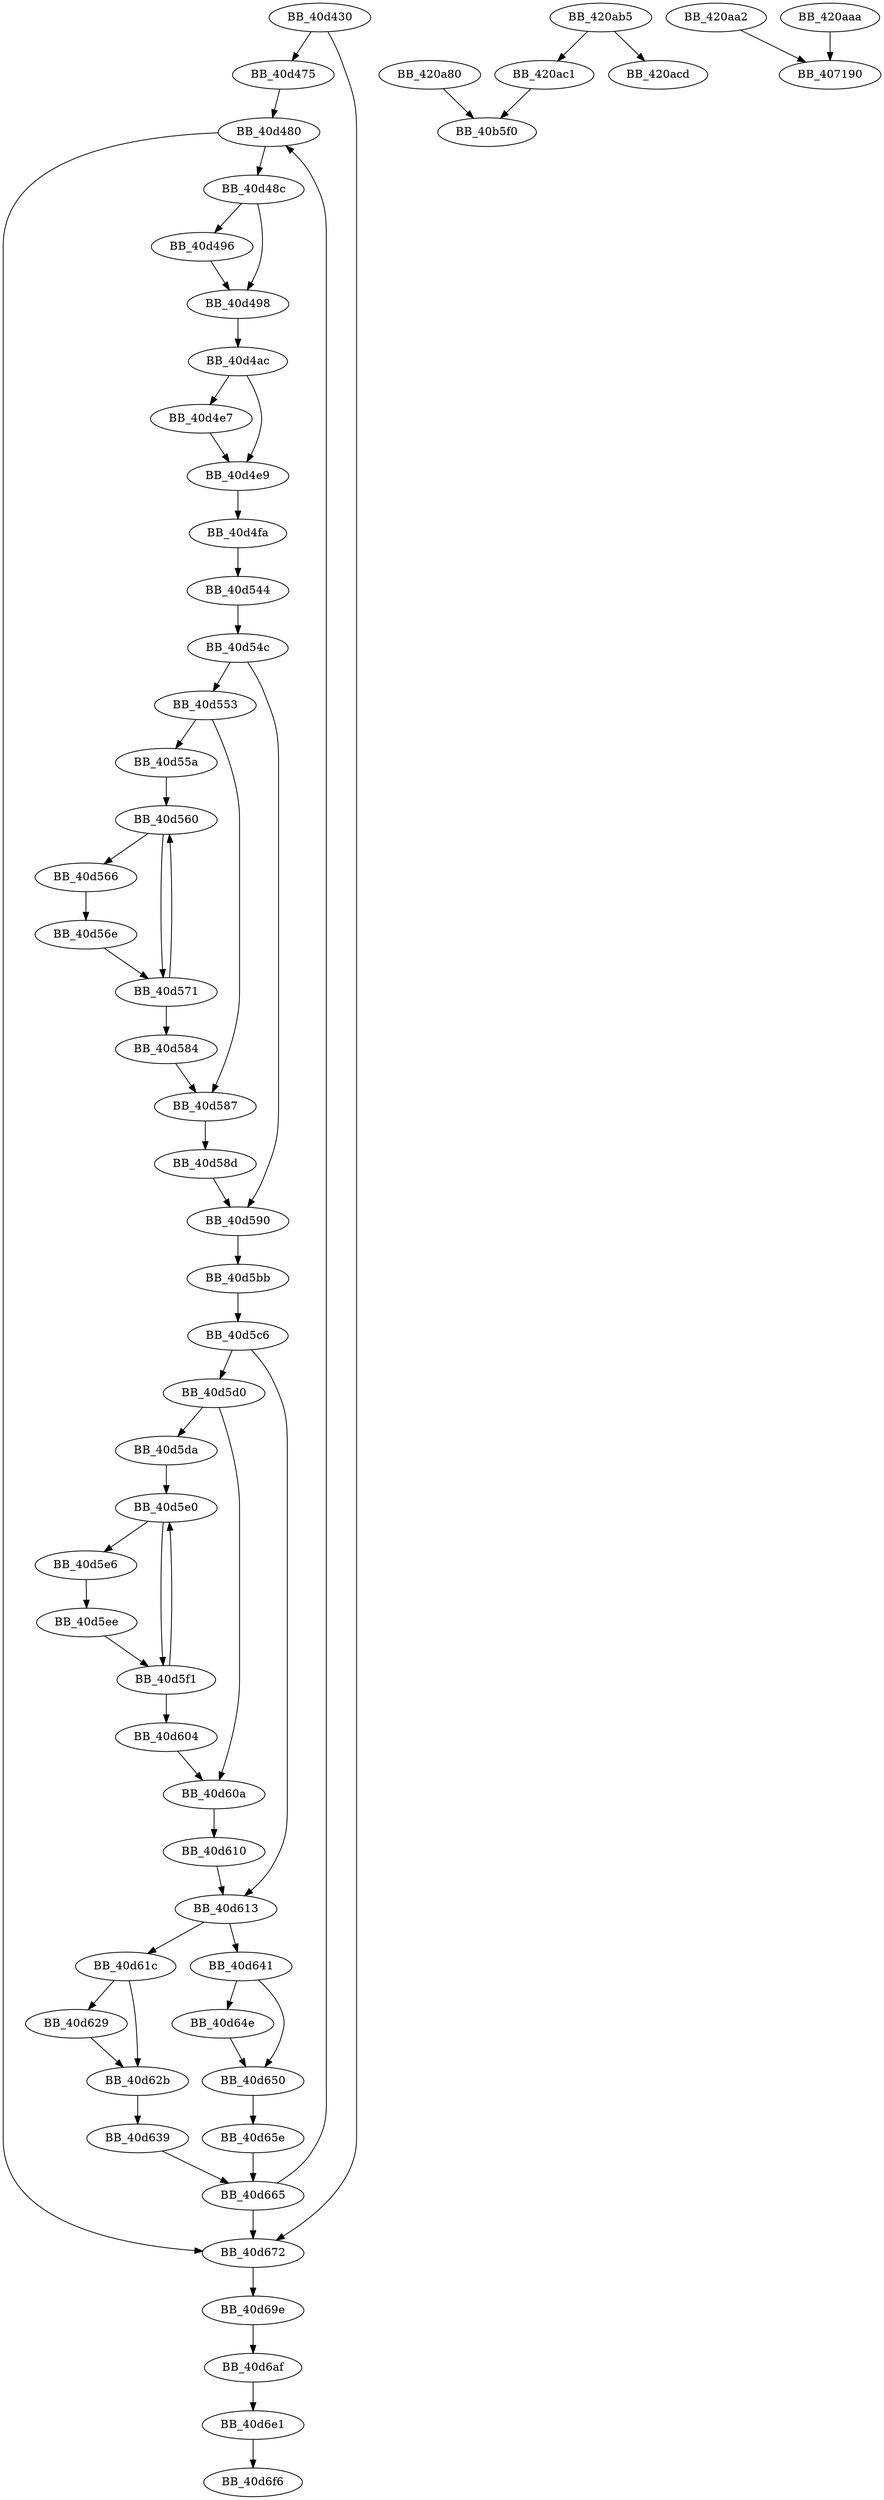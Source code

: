 DiGraph sub_40D430{
BB_40d430->BB_40d475
BB_40d430->BB_40d672
BB_40d475->BB_40d480
BB_40d480->BB_40d48c
BB_40d480->BB_40d672
BB_40d48c->BB_40d496
BB_40d48c->BB_40d498
BB_40d496->BB_40d498
BB_40d498->BB_40d4ac
BB_40d4ac->BB_40d4e7
BB_40d4ac->BB_40d4e9
BB_40d4e7->BB_40d4e9
BB_40d4e9->BB_40d4fa
BB_40d4fa->BB_40d544
BB_40d544->BB_40d54c
BB_40d54c->BB_40d553
BB_40d54c->BB_40d590
BB_40d553->BB_40d55a
BB_40d553->BB_40d587
BB_40d55a->BB_40d560
BB_40d560->BB_40d566
BB_40d560->BB_40d571
BB_40d566->BB_40d56e
BB_40d56e->BB_40d571
BB_40d571->BB_40d560
BB_40d571->BB_40d584
BB_40d584->BB_40d587
BB_40d587->BB_40d58d
BB_40d58d->BB_40d590
BB_40d590->BB_40d5bb
BB_40d5bb->BB_40d5c6
BB_40d5c6->BB_40d5d0
BB_40d5c6->BB_40d613
BB_40d5d0->BB_40d5da
BB_40d5d0->BB_40d60a
BB_40d5da->BB_40d5e0
BB_40d5e0->BB_40d5e6
BB_40d5e0->BB_40d5f1
BB_40d5e6->BB_40d5ee
BB_40d5ee->BB_40d5f1
BB_40d5f1->BB_40d5e0
BB_40d5f1->BB_40d604
BB_40d604->BB_40d60a
BB_40d60a->BB_40d610
BB_40d610->BB_40d613
BB_40d613->BB_40d61c
BB_40d613->BB_40d641
BB_40d61c->BB_40d629
BB_40d61c->BB_40d62b
BB_40d629->BB_40d62b
BB_40d62b->BB_40d639
BB_40d639->BB_40d665
BB_40d641->BB_40d64e
BB_40d641->BB_40d650
BB_40d64e->BB_40d650
BB_40d650->BB_40d65e
BB_40d65e->BB_40d665
BB_40d665->BB_40d480
BB_40d665->BB_40d672
BB_40d672->BB_40d69e
BB_40d69e->BB_40d6af
BB_40d6af->BB_40d6e1
BB_40d6e1->BB_40d6f6
BB_420a80->BB_40b5f0
BB_420aa2->BB_407190
BB_420aaa->BB_407190
BB_420ab5->BB_420ac1
BB_420ab5->BB_420acd
BB_420ac1->BB_40b5f0
}
